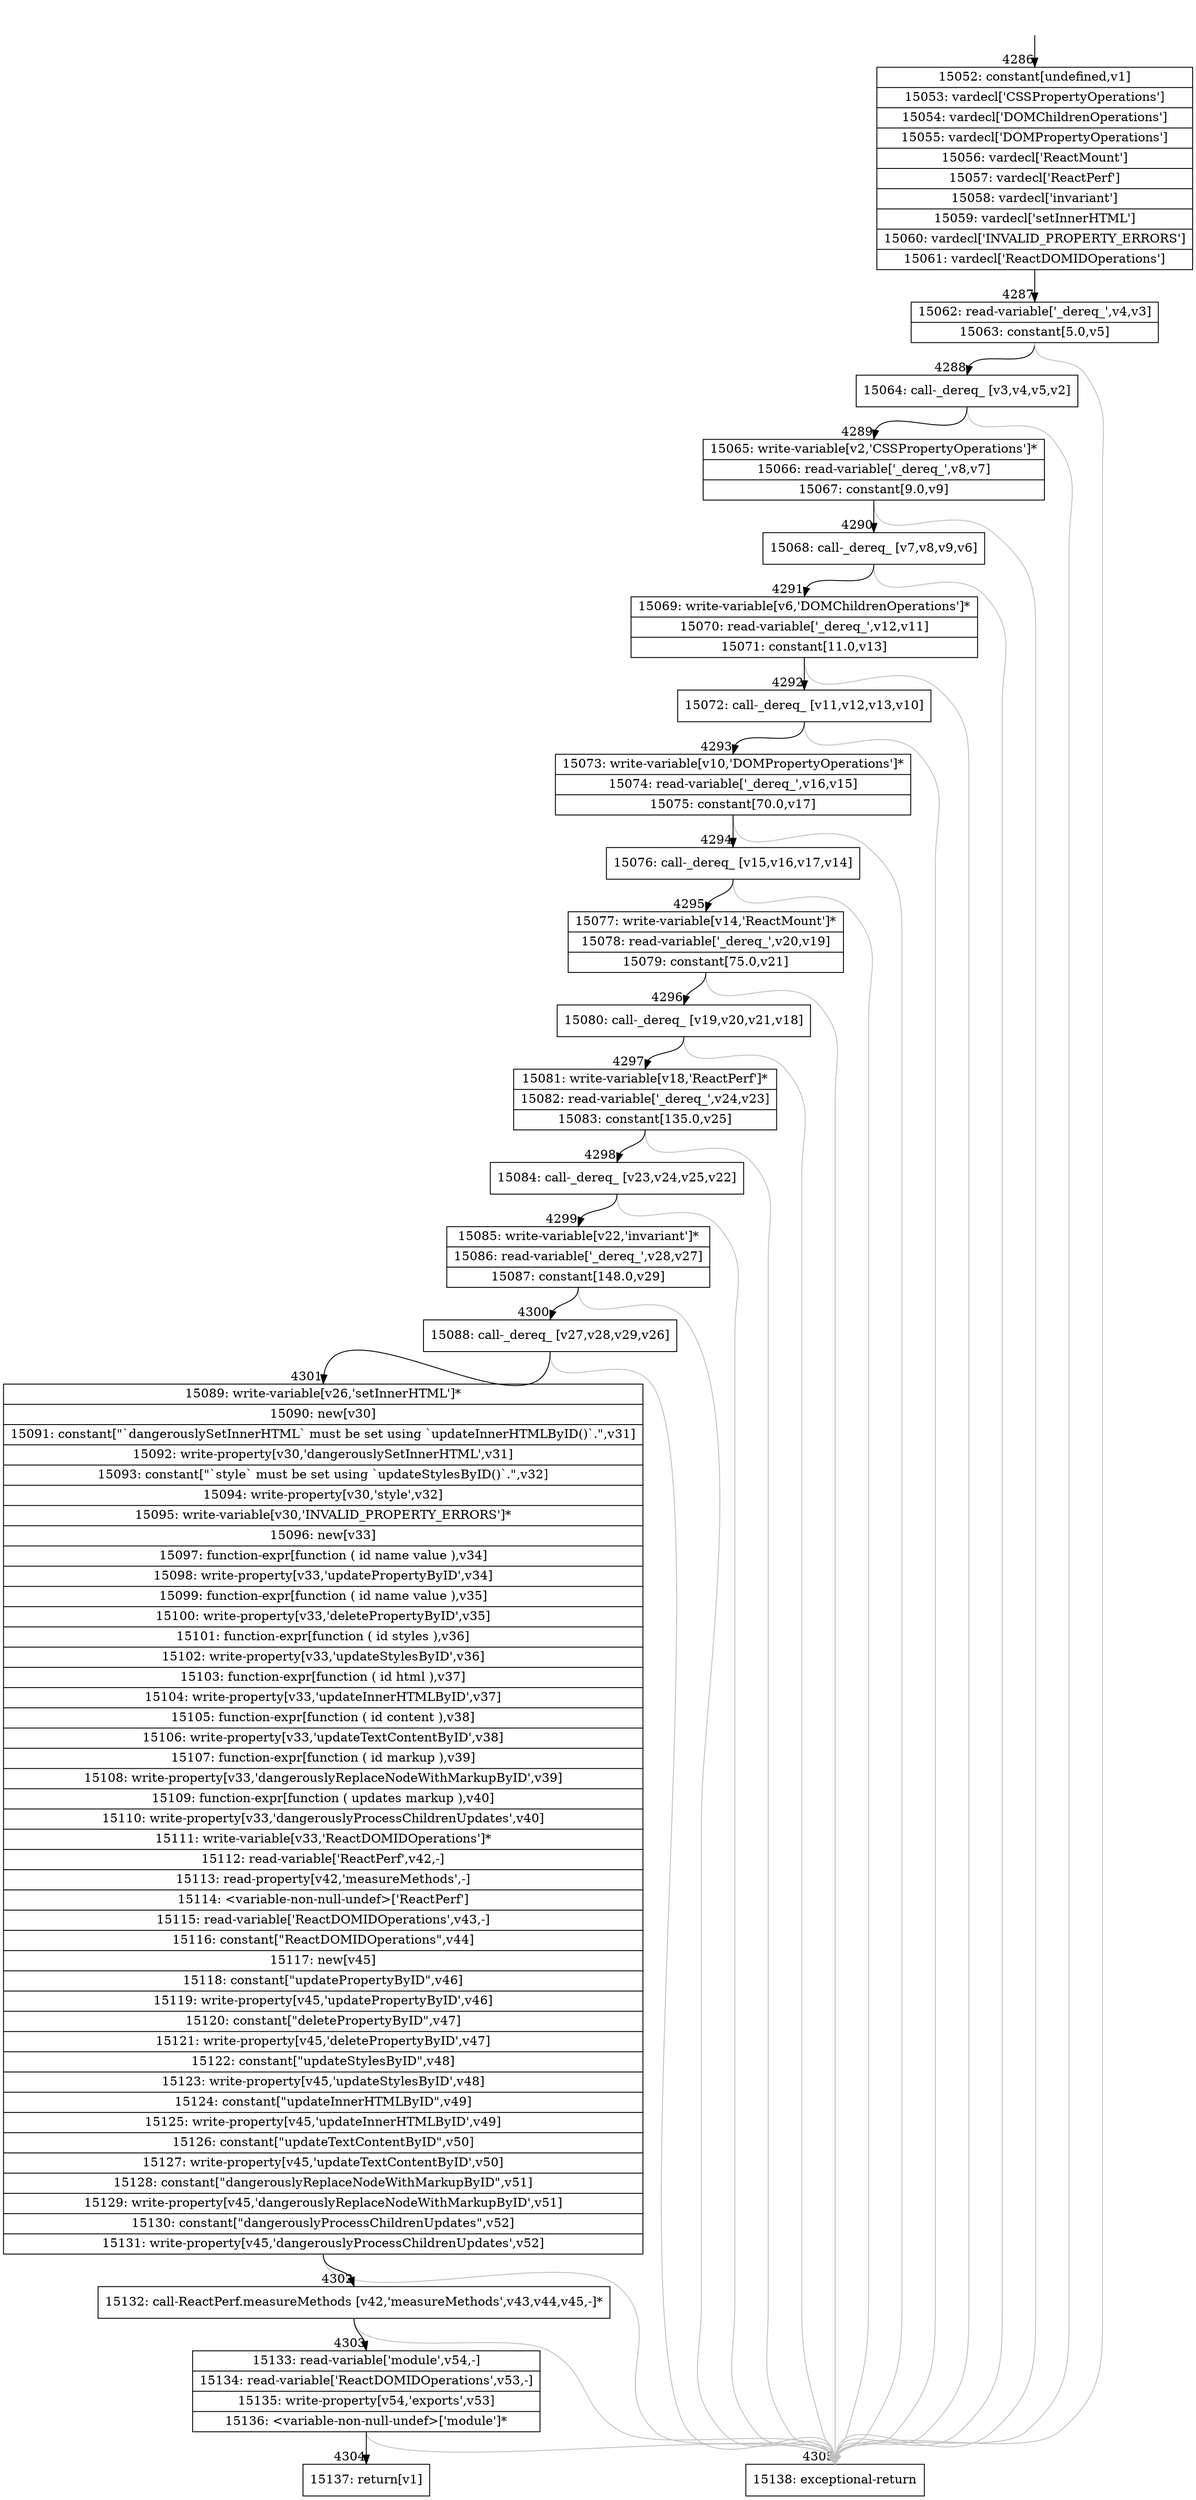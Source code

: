 digraph {
rankdir="TD"
BB_entry282[shape=none,label=""];
BB_entry282 -> BB4286 [tailport=s, headport=n, headlabel="    4286"]
BB4286 [shape=record label="{15052: constant[undefined,v1]|15053: vardecl['CSSPropertyOperations']|15054: vardecl['DOMChildrenOperations']|15055: vardecl['DOMPropertyOperations']|15056: vardecl['ReactMount']|15057: vardecl['ReactPerf']|15058: vardecl['invariant']|15059: vardecl['setInnerHTML']|15060: vardecl['INVALID_PROPERTY_ERRORS']|15061: vardecl['ReactDOMIDOperations']}" ] 
BB4286 -> BB4287 [tailport=s, headport=n, headlabel="      4287"]
BB4287 [shape=record label="{15062: read-variable['_dereq_',v4,v3]|15063: constant[5.0,v5]}" ] 
BB4287 -> BB4288 [tailport=s, headport=n, headlabel="      4288"]
BB4287 -> BB4305 [tailport=s, headport=n, color=gray, headlabel="      4305"]
BB4288 [shape=record label="{15064: call-_dereq_ [v3,v4,v5,v2]}" ] 
BB4288 -> BB4289 [tailport=s, headport=n, headlabel="      4289"]
BB4288 -> BB4305 [tailport=s, headport=n, color=gray]
BB4289 [shape=record label="{15065: write-variable[v2,'CSSPropertyOperations']*|15066: read-variable['_dereq_',v8,v7]|15067: constant[9.0,v9]}" ] 
BB4289 -> BB4290 [tailport=s, headport=n, headlabel="      4290"]
BB4289 -> BB4305 [tailport=s, headport=n, color=gray]
BB4290 [shape=record label="{15068: call-_dereq_ [v7,v8,v9,v6]}" ] 
BB4290 -> BB4291 [tailport=s, headport=n, headlabel="      4291"]
BB4290 -> BB4305 [tailport=s, headport=n, color=gray]
BB4291 [shape=record label="{15069: write-variable[v6,'DOMChildrenOperations']*|15070: read-variable['_dereq_',v12,v11]|15071: constant[11.0,v13]}" ] 
BB4291 -> BB4292 [tailport=s, headport=n, headlabel="      4292"]
BB4291 -> BB4305 [tailport=s, headport=n, color=gray]
BB4292 [shape=record label="{15072: call-_dereq_ [v11,v12,v13,v10]}" ] 
BB4292 -> BB4293 [tailport=s, headport=n, headlabel="      4293"]
BB4292 -> BB4305 [tailport=s, headport=n, color=gray]
BB4293 [shape=record label="{15073: write-variable[v10,'DOMPropertyOperations']*|15074: read-variable['_dereq_',v16,v15]|15075: constant[70.0,v17]}" ] 
BB4293 -> BB4294 [tailport=s, headport=n, headlabel="      4294"]
BB4293 -> BB4305 [tailport=s, headport=n, color=gray]
BB4294 [shape=record label="{15076: call-_dereq_ [v15,v16,v17,v14]}" ] 
BB4294 -> BB4295 [tailport=s, headport=n, headlabel="      4295"]
BB4294 -> BB4305 [tailport=s, headport=n, color=gray]
BB4295 [shape=record label="{15077: write-variable[v14,'ReactMount']*|15078: read-variable['_dereq_',v20,v19]|15079: constant[75.0,v21]}" ] 
BB4295 -> BB4296 [tailport=s, headport=n, headlabel="      4296"]
BB4295 -> BB4305 [tailport=s, headport=n, color=gray]
BB4296 [shape=record label="{15080: call-_dereq_ [v19,v20,v21,v18]}" ] 
BB4296 -> BB4297 [tailport=s, headport=n, headlabel="      4297"]
BB4296 -> BB4305 [tailport=s, headport=n, color=gray]
BB4297 [shape=record label="{15081: write-variable[v18,'ReactPerf']*|15082: read-variable['_dereq_',v24,v23]|15083: constant[135.0,v25]}" ] 
BB4297 -> BB4298 [tailport=s, headport=n, headlabel="      4298"]
BB4297 -> BB4305 [tailport=s, headport=n, color=gray]
BB4298 [shape=record label="{15084: call-_dereq_ [v23,v24,v25,v22]}" ] 
BB4298 -> BB4299 [tailport=s, headport=n, headlabel="      4299"]
BB4298 -> BB4305 [tailport=s, headport=n, color=gray]
BB4299 [shape=record label="{15085: write-variable[v22,'invariant']*|15086: read-variable['_dereq_',v28,v27]|15087: constant[148.0,v29]}" ] 
BB4299 -> BB4300 [tailport=s, headport=n, headlabel="      4300"]
BB4299 -> BB4305 [tailport=s, headport=n, color=gray]
BB4300 [shape=record label="{15088: call-_dereq_ [v27,v28,v29,v26]}" ] 
BB4300 -> BB4301 [tailport=s, headport=n, headlabel="      4301"]
BB4300 -> BB4305 [tailport=s, headport=n, color=gray]
BB4301 [shape=record label="{15089: write-variable[v26,'setInnerHTML']*|15090: new[v30]|15091: constant[\"`dangerouslySetInnerHTML` must be set using `updateInnerHTMLByID()`.\",v31]|15092: write-property[v30,'dangerouslySetInnerHTML',v31]|15093: constant[\"`style` must be set using `updateStylesByID()`.\",v32]|15094: write-property[v30,'style',v32]|15095: write-variable[v30,'INVALID_PROPERTY_ERRORS']*|15096: new[v33]|15097: function-expr[function ( id name value ),v34]|15098: write-property[v33,'updatePropertyByID',v34]|15099: function-expr[function ( id name value ),v35]|15100: write-property[v33,'deletePropertyByID',v35]|15101: function-expr[function ( id styles ),v36]|15102: write-property[v33,'updateStylesByID',v36]|15103: function-expr[function ( id html ),v37]|15104: write-property[v33,'updateInnerHTMLByID',v37]|15105: function-expr[function ( id content ),v38]|15106: write-property[v33,'updateTextContentByID',v38]|15107: function-expr[function ( id markup ),v39]|15108: write-property[v33,'dangerouslyReplaceNodeWithMarkupByID',v39]|15109: function-expr[function ( updates markup ),v40]|15110: write-property[v33,'dangerouslyProcessChildrenUpdates',v40]|15111: write-variable[v33,'ReactDOMIDOperations']*|15112: read-variable['ReactPerf',v42,-]|15113: read-property[v42,'measureMethods',-]|15114: \<variable-non-null-undef\>['ReactPerf']|15115: read-variable['ReactDOMIDOperations',v43,-]|15116: constant[\"ReactDOMIDOperations\",v44]|15117: new[v45]|15118: constant[\"updatePropertyByID\",v46]|15119: write-property[v45,'updatePropertyByID',v46]|15120: constant[\"deletePropertyByID\",v47]|15121: write-property[v45,'deletePropertyByID',v47]|15122: constant[\"updateStylesByID\",v48]|15123: write-property[v45,'updateStylesByID',v48]|15124: constant[\"updateInnerHTMLByID\",v49]|15125: write-property[v45,'updateInnerHTMLByID',v49]|15126: constant[\"updateTextContentByID\",v50]|15127: write-property[v45,'updateTextContentByID',v50]|15128: constant[\"dangerouslyReplaceNodeWithMarkupByID\",v51]|15129: write-property[v45,'dangerouslyReplaceNodeWithMarkupByID',v51]|15130: constant[\"dangerouslyProcessChildrenUpdates\",v52]|15131: write-property[v45,'dangerouslyProcessChildrenUpdates',v52]}" ] 
BB4301 -> BB4302 [tailport=s, headport=n, headlabel="      4302"]
BB4301 -> BB4305 [tailport=s, headport=n, color=gray]
BB4302 [shape=record label="{15132: call-ReactPerf.measureMethods [v42,'measureMethods',v43,v44,v45,-]*}" ] 
BB4302 -> BB4303 [tailport=s, headport=n, headlabel="      4303"]
BB4302 -> BB4305 [tailport=s, headport=n, color=gray]
BB4303 [shape=record label="{15133: read-variable['module',v54,-]|15134: read-variable['ReactDOMIDOperations',v53,-]|15135: write-property[v54,'exports',v53]|15136: \<variable-non-null-undef\>['module']*}" ] 
BB4303 -> BB4304 [tailport=s, headport=n, headlabel="      4304"]
BB4303 -> BB4305 [tailport=s, headport=n, color=gray]
BB4304 [shape=record label="{15137: return[v1]}" ] 
BB4305 [shape=record label="{15138: exceptional-return}" ] 
//#$~ 8169
}
